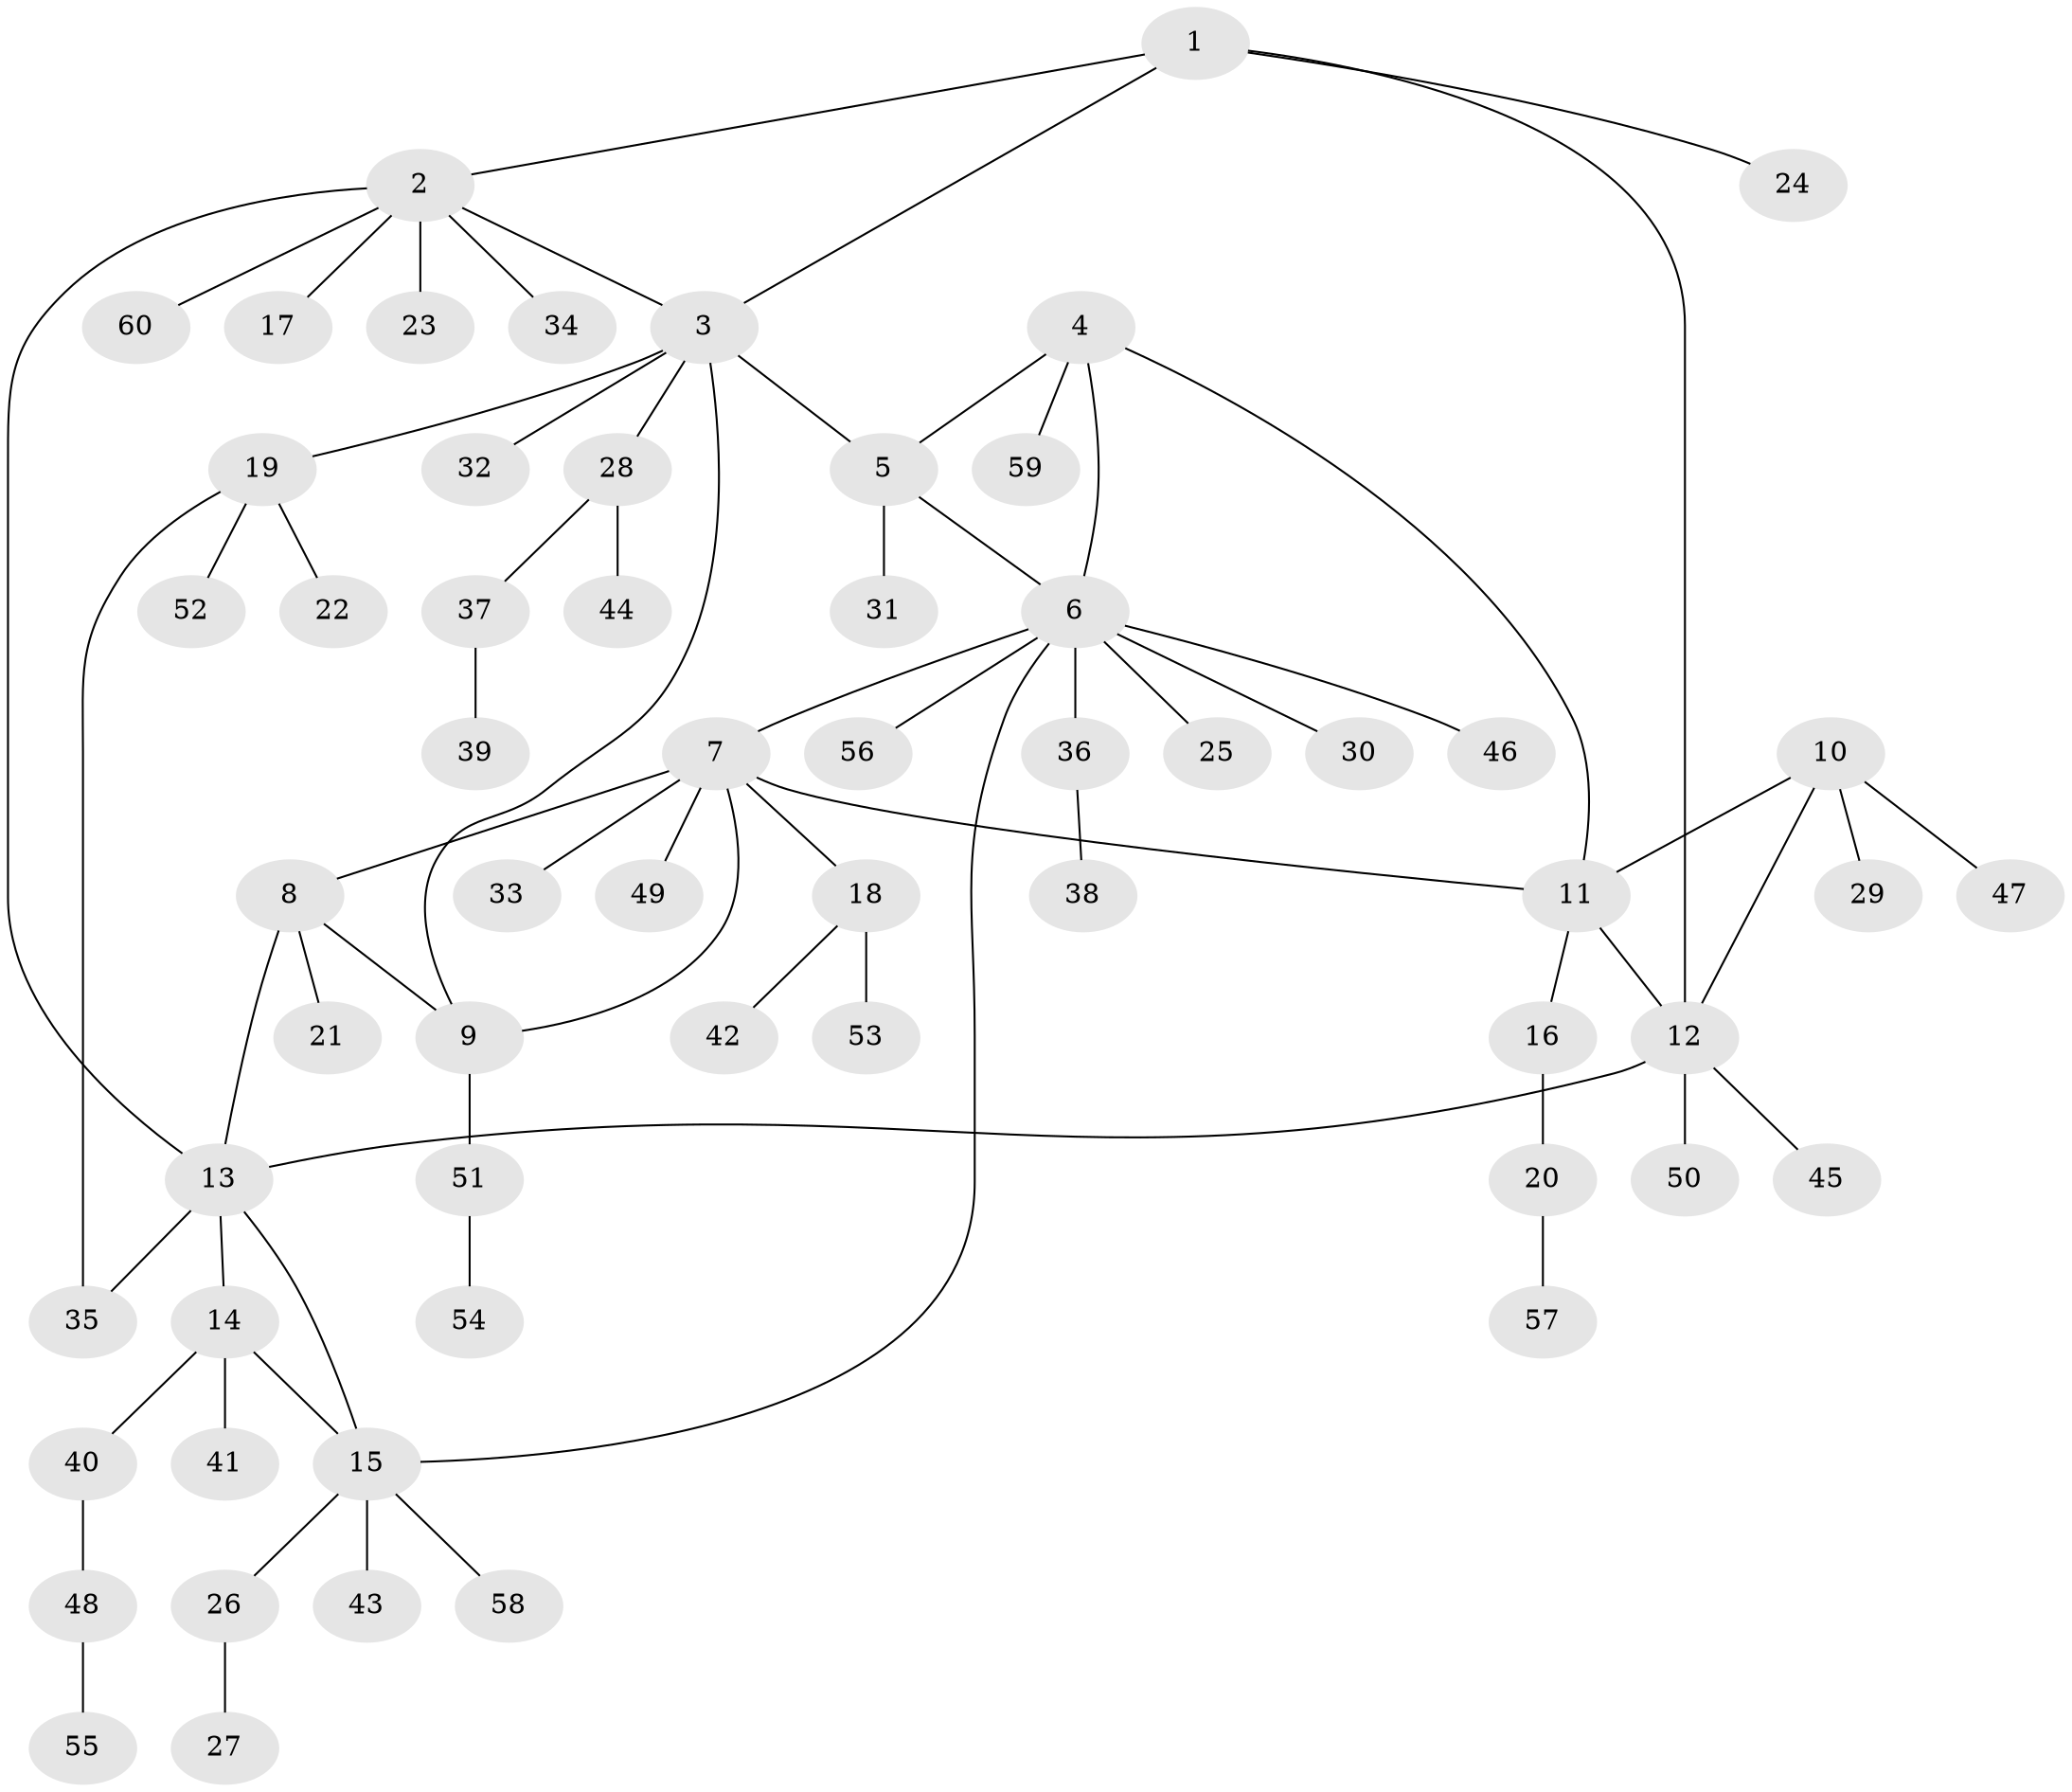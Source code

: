 // Generated by graph-tools (version 1.1) at 2025/50/03/09/25 03:50:43]
// undirected, 60 vertices, 71 edges
graph export_dot {
graph [start="1"]
  node [color=gray90,style=filled];
  1;
  2;
  3;
  4;
  5;
  6;
  7;
  8;
  9;
  10;
  11;
  12;
  13;
  14;
  15;
  16;
  17;
  18;
  19;
  20;
  21;
  22;
  23;
  24;
  25;
  26;
  27;
  28;
  29;
  30;
  31;
  32;
  33;
  34;
  35;
  36;
  37;
  38;
  39;
  40;
  41;
  42;
  43;
  44;
  45;
  46;
  47;
  48;
  49;
  50;
  51;
  52;
  53;
  54;
  55;
  56;
  57;
  58;
  59;
  60;
  1 -- 2;
  1 -- 3;
  1 -- 12;
  1 -- 24;
  2 -- 3;
  2 -- 13;
  2 -- 17;
  2 -- 23;
  2 -- 34;
  2 -- 60;
  3 -- 5;
  3 -- 9;
  3 -- 19;
  3 -- 28;
  3 -- 32;
  4 -- 5;
  4 -- 6;
  4 -- 11;
  4 -- 59;
  5 -- 6;
  5 -- 31;
  6 -- 7;
  6 -- 15;
  6 -- 25;
  6 -- 30;
  6 -- 36;
  6 -- 46;
  6 -- 56;
  7 -- 8;
  7 -- 9;
  7 -- 11;
  7 -- 18;
  7 -- 33;
  7 -- 49;
  8 -- 9;
  8 -- 13;
  8 -- 21;
  9 -- 51;
  10 -- 11;
  10 -- 12;
  10 -- 29;
  10 -- 47;
  11 -- 12;
  11 -- 16;
  12 -- 13;
  12 -- 45;
  12 -- 50;
  13 -- 14;
  13 -- 15;
  13 -- 35;
  14 -- 15;
  14 -- 40;
  14 -- 41;
  15 -- 26;
  15 -- 43;
  15 -- 58;
  16 -- 20;
  18 -- 42;
  18 -- 53;
  19 -- 22;
  19 -- 35;
  19 -- 52;
  20 -- 57;
  26 -- 27;
  28 -- 37;
  28 -- 44;
  36 -- 38;
  37 -- 39;
  40 -- 48;
  48 -- 55;
  51 -- 54;
}
